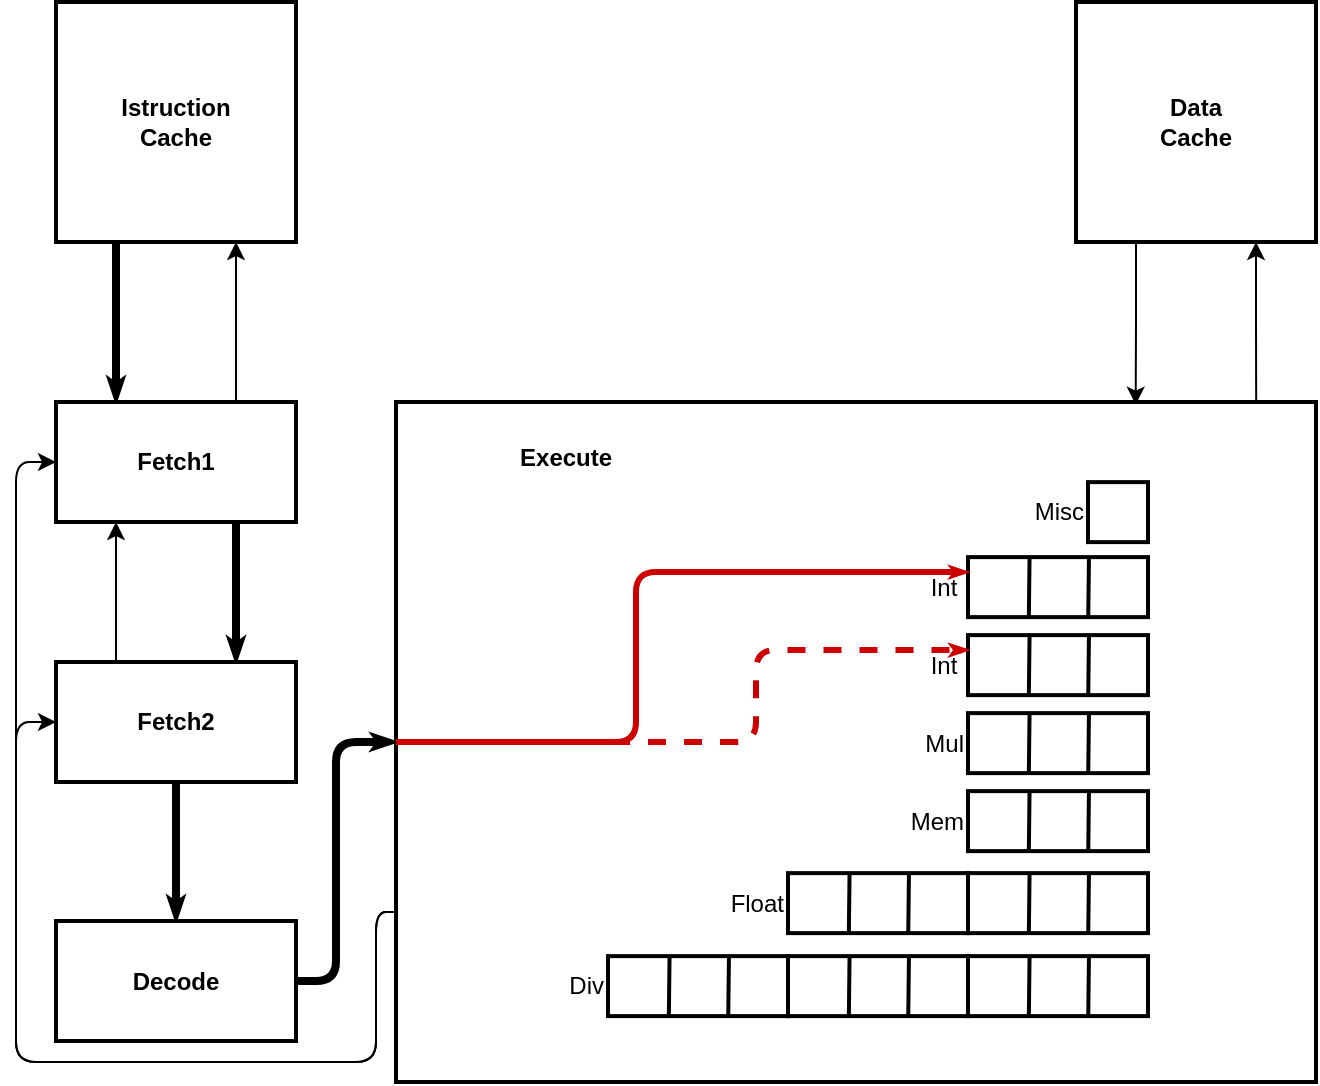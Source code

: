 <mxfile version="12.2.3" type="github" pages="1">
  <diagram id="EdAOTdUpAiUYNW-F2-T8" name="Page-1">
    <mxGraphModel dx="854" dy="456" grid="1" gridSize="10" guides="1" tooltips="1" connect="1" arrows="1" fold="1" page="1" pageScale="1" pageWidth="827" pageHeight="1169" math="0" shadow="0">
      <root>
        <mxCell id="0"/>
        <mxCell id="1" parent="0"/>
        <mxCell id="CgS1tnxDoKYdbe5IHRPY-1" style="edgeStyle=orthogonalEdgeStyle;rounded=0;orthogonalLoop=1;jettySize=auto;html=1;exitX=0.25;exitY=1;exitDx=0;exitDy=0;entryX=0.25;entryY=0;entryDx=0;entryDy=0;fontStyle=1;fontFamily=Helvetica;strokeWidth=4;endSize=0;startSize=0;startArrow=none;startFill=0;endArrow=classicThin;endFill=1;" edge="1" parent="1" source="CgS1tnxDoKYdbe5IHRPY-2" target="CgS1tnxDoKYdbe5IHRPY-5">
          <mxGeometry relative="1" as="geometry"/>
        </mxCell>
        <mxCell id="CgS1tnxDoKYdbe5IHRPY-2" value="Istruction&lt;br&gt;Cache" style="rounded=0;whiteSpace=wrap;html=1;fontStyle=1;strokeWidth=2;fontFamily=Helvetica;" vertex="1" parent="1">
          <mxGeometry x="100" y="44" width="120" height="120" as="geometry"/>
        </mxCell>
        <mxCell id="CgS1tnxDoKYdbe5IHRPY-3" style="edgeStyle=orthogonalEdgeStyle;rounded=0;orthogonalLoop=1;jettySize=auto;html=1;exitX=0.75;exitY=0;exitDx=0;exitDy=0;entryX=0.75;entryY=1;entryDx=0;entryDy=0;fontStyle=1;fontFamily=Helvetica;" edge="1" parent="1" source="CgS1tnxDoKYdbe5IHRPY-5" target="CgS1tnxDoKYdbe5IHRPY-2">
          <mxGeometry relative="1" as="geometry"/>
        </mxCell>
        <mxCell id="CgS1tnxDoKYdbe5IHRPY-4" style="edgeStyle=orthogonalEdgeStyle;rounded=0;orthogonalLoop=1;jettySize=auto;html=1;exitX=0.25;exitY=1;exitDx=0;exitDy=0;entryX=0.25;entryY=0;entryDx=0;entryDy=0;fontStyle=1;fontFamily=Helvetica;startArrow=classic;startFill=1;endArrow=none;endFill=0;" edge="1" parent="1" source="CgS1tnxDoKYdbe5IHRPY-5" target="CgS1tnxDoKYdbe5IHRPY-8">
          <mxGeometry relative="1" as="geometry"/>
        </mxCell>
        <mxCell id="CgS1tnxDoKYdbe5IHRPY-5" value="Fetch1" style="rounded=0;whiteSpace=wrap;html=1;fontStyle=1;strokeWidth=2;fontFamily=Helvetica;" vertex="1" parent="1">
          <mxGeometry x="100" y="244" width="120" height="60" as="geometry"/>
        </mxCell>
        <mxCell id="CgS1tnxDoKYdbe5IHRPY-6" style="edgeStyle=orthogonalEdgeStyle;rounded=0;orthogonalLoop=1;jettySize=auto;html=1;exitX=0.75;exitY=0;exitDx=0;exitDy=0;fontStyle=1;entryX=0.75;entryY=1;entryDx=0;entryDy=0;fontFamily=Helvetica;startArrow=classicThin;startFill=1;endArrow=none;endFill=0;strokeWidth=4;endSize=0;startSize=0;" edge="1" parent="1" source="CgS1tnxDoKYdbe5IHRPY-8" target="CgS1tnxDoKYdbe5IHRPY-5">
          <mxGeometry relative="1" as="geometry">
            <mxPoint x="110" y="404" as="targetPoint"/>
          </mxGeometry>
        </mxCell>
        <mxCell id="CgS1tnxDoKYdbe5IHRPY-7" style="edgeStyle=orthogonalEdgeStyle;rounded=0;orthogonalLoop=1;jettySize=auto;html=1;exitX=0.5;exitY=1;exitDx=0;exitDy=0;entryX=0.5;entryY=0;entryDx=0;entryDy=0;fontStyle=1;fontFamily=Helvetica;strokeWidth=4;endSize=0;startSize=0;startArrow=none;startFill=0;endArrow=classicThin;endFill=1;" edge="1" parent="1" source="CgS1tnxDoKYdbe5IHRPY-8" target="CgS1tnxDoKYdbe5IHRPY-10">
          <mxGeometry relative="1" as="geometry"/>
        </mxCell>
        <mxCell id="CgS1tnxDoKYdbe5IHRPY-8" value="Fetch2" style="rounded=0;whiteSpace=wrap;html=1;fontStyle=1;strokeWidth=2;fontFamily=Helvetica;" vertex="1" parent="1">
          <mxGeometry x="100" y="374" width="120" height="60" as="geometry"/>
        </mxCell>
        <mxCell id="CgS1tnxDoKYdbe5IHRPY-9" style="edgeStyle=orthogonalEdgeStyle;rounded=1;orthogonalLoop=1;jettySize=auto;html=1;exitX=1;exitY=0.5;exitDx=0;exitDy=0;entryX=0;entryY=0.5;entryDx=0;entryDy=0;fontFamily=Helvetica;strokeWidth=4;endSize=0;startSize=0;startArrow=none;startFill=0;endArrow=classicThin;endFill=1;" edge="1" parent="1" source="CgS1tnxDoKYdbe5IHRPY-10" target="CgS1tnxDoKYdbe5IHRPY-16">
          <mxGeometry relative="1" as="geometry">
            <mxPoint x="290" y="352" as="targetPoint"/>
            <Array as="points">
              <mxPoint x="240" y="534"/>
              <mxPoint x="240" y="414"/>
            </Array>
          </mxGeometry>
        </mxCell>
        <mxCell id="CgS1tnxDoKYdbe5IHRPY-10" value="&lt;span&gt;Decode&lt;/span&gt;" style="rounded=0;whiteSpace=wrap;html=1;fontStyle=1;strokeWidth=2;fontFamily=Helvetica;" vertex="1" parent="1">
          <mxGeometry x="100" y="503.5" width="120" height="60" as="geometry"/>
        </mxCell>
        <mxCell id="CgS1tnxDoKYdbe5IHRPY-11" style="edgeStyle=orthogonalEdgeStyle;rounded=0;orthogonalLoop=1;jettySize=auto;html=1;exitX=0.25;exitY=1;exitDx=0;exitDy=0;entryX=0.804;entryY=0.004;entryDx=0;entryDy=0;entryPerimeter=0;" edge="1" parent="1" source="CgS1tnxDoKYdbe5IHRPY-13" target="CgS1tnxDoKYdbe5IHRPY-16">
          <mxGeometry relative="1" as="geometry">
            <mxPoint x="660" y="224" as="targetPoint"/>
          </mxGeometry>
        </mxCell>
        <mxCell id="CgS1tnxDoKYdbe5IHRPY-12" style="edgeStyle=orthogonalEdgeStyle;rounded=0;orthogonalLoop=1;jettySize=auto;html=1;exitX=0.75;exitY=1;exitDx=0;exitDy=0;entryX=0.935;entryY=0.004;entryDx=0;entryDy=0;entryPerimeter=0;startArrow=classic;startFill=1;endArrow=none;endFill=0;" edge="1" parent="1" source="CgS1tnxDoKYdbe5IHRPY-13" target="CgS1tnxDoKYdbe5IHRPY-16">
          <mxGeometry relative="1" as="geometry"/>
        </mxCell>
        <mxCell id="CgS1tnxDoKYdbe5IHRPY-13" value="Data&lt;br&gt;Cache" style="rounded=0;whiteSpace=wrap;html=1;fontStyle=1;strokeWidth=2;fontFamily=Helvetica;" vertex="1" parent="1">
          <mxGeometry x="610" y="44" width="120" height="120" as="geometry"/>
        </mxCell>
        <mxCell id="CgS1tnxDoKYdbe5IHRPY-14" style="edgeStyle=orthogonalEdgeStyle;rounded=1;orthogonalLoop=1;jettySize=auto;html=1;exitX=0;exitY=0.75;exitDx=0;exitDy=0;entryX=0;entryY=0.5;entryDx=0;entryDy=0;startArrow=none;startFill=0;endArrow=classic;endFill=1;" edge="1" parent="1" source="CgS1tnxDoKYdbe5IHRPY-16" target="CgS1tnxDoKYdbe5IHRPY-5">
          <mxGeometry relative="1" as="geometry">
            <Array as="points">
              <mxPoint x="260" y="499"/>
              <mxPoint x="260" y="574"/>
              <mxPoint x="80" y="574"/>
              <mxPoint x="80" y="274"/>
            </Array>
          </mxGeometry>
        </mxCell>
        <mxCell id="CgS1tnxDoKYdbe5IHRPY-15" style="edgeStyle=orthogonalEdgeStyle;rounded=1;orthogonalLoop=1;jettySize=auto;html=1;exitX=0;exitY=0.75;exitDx=0;exitDy=0;entryX=0;entryY=0.5;entryDx=0;entryDy=0;startArrow=none;startFill=0;endArrow=classic;endFill=1;" edge="1" parent="1" source="CgS1tnxDoKYdbe5IHRPY-16" target="CgS1tnxDoKYdbe5IHRPY-8">
          <mxGeometry relative="1" as="geometry">
            <Array as="points">
              <mxPoint x="260" y="499"/>
              <mxPoint x="260" y="574"/>
              <mxPoint x="80" y="574"/>
              <mxPoint x="80" y="404"/>
            </Array>
          </mxGeometry>
        </mxCell>
        <mxCell id="CgS1tnxDoKYdbe5IHRPY-16" value="&amp;nbsp; &amp;nbsp; &amp;nbsp; &amp;nbsp; &amp;nbsp; &lt;br&gt;&amp;nbsp; &amp;nbsp; &amp;nbsp; &amp;nbsp; &amp;nbsp; &amp;nbsp; &amp;nbsp; &amp;nbsp; &amp;nbsp; &lt;b&gt;Execute&lt;/b&gt;" style="rounded=0;whiteSpace=wrap;html=1;verticalAlign=top;labelPosition=center;verticalLabelPosition=middle;align=left;strokeWidth=2;fontFamily=Helvetica;" vertex="1" parent="1">
          <mxGeometry x="270" y="244" width="460" height="340" as="geometry"/>
        </mxCell>
        <mxCell id="CgS1tnxDoKYdbe5IHRPY-17" value="Int&amp;nbsp;" style="rounded=0;whiteSpace=wrap;html=1;align=right;labelPosition=left;verticalLabelPosition=middle;verticalAlign=middle;strokeWidth=2;fontFamily=Helvetica;" vertex="1" parent="1">
          <mxGeometry x="556" y="360.559" width="90" height="30" as="geometry"/>
        </mxCell>
        <mxCell id="CgS1tnxDoKYdbe5IHRPY-18" value="" style="endArrow=none;html=1;exitX=0.338;exitY=0.997;exitDx=0;exitDy=0;exitPerimeter=0;entryX=0.342;entryY=0.003;entryDx=0;entryDy=0;entryPerimeter=0;strokeWidth=2;fontFamily=Helvetica;" edge="1" parent="1" source="CgS1tnxDoKYdbe5IHRPY-17" target="CgS1tnxDoKYdbe5IHRPY-17">
          <mxGeometry width="50" height="50" relative="1" as="geometry">
            <mxPoint x="26" y="463.559" as="sourcePoint"/>
            <mxPoint x="427" y="283.559" as="targetPoint"/>
          </mxGeometry>
        </mxCell>
        <mxCell id="CgS1tnxDoKYdbe5IHRPY-19" value="" style="endArrow=none;html=1;exitX=0.668;exitY=1.01;exitDx=0;exitDy=0;exitPerimeter=0;entryX=0.672;entryY=-0.003;entryDx=0;entryDy=0;entryPerimeter=0;strokeWidth=2;fontFamily=Helvetica;" edge="1" parent="1" source="CgS1tnxDoKYdbe5IHRPY-17" target="CgS1tnxDoKYdbe5IHRPY-17">
          <mxGeometry width="50" height="50" relative="1" as="geometry">
            <mxPoint x="465.8" y="343.939" as="sourcePoint"/>
            <mxPoint x="466" y="283.559" as="targetPoint"/>
          </mxGeometry>
        </mxCell>
        <mxCell id="CgS1tnxDoKYdbe5IHRPY-20" value="Mul" style="rounded=0;whiteSpace=wrap;html=1;align=right;labelPosition=left;verticalLabelPosition=middle;verticalAlign=middle;strokeWidth=2;fontFamily=Helvetica;" vertex="1" parent="1">
          <mxGeometry x="556" y="399.559" width="90" height="30" as="geometry"/>
        </mxCell>
        <mxCell id="CgS1tnxDoKYdbe5IHRPY-21" value="" style="endArrow=none;html=1;exitX=0.338;exitY=0.997;exitDx=0;exitDy=0;exitPerimeter=0;entryX=0.342;entryY=0.003;entryDx=0;entryDy=0;entryPerimeter=0;strokeWidth=2;fontFamily=Helvetica;" edge="1" parent="1" source="CgS1tnxDoKYdbe5IHRPY-20" target="CgS1tnxDoKYdbe5IHRPY-20">
          <mxGeometry width="50" height="50" relative="1" as="geometry">
            <mxPoint x="26" y="503.559" as="sourcePoint"/>
            <mxPoint x="427" y="323.559" as="targetPoint"/>
          </mxGeometry>
        </mxCell>
        <mxCell id="CgS1tnxDoKYdbe5IHRPY-22" value="" style="endArrow=none;html=1;exitX=0.668;exitY=1.01;exitDx=0;exitDy=0;exitPerimeter=0;entryX=0.672;entryY=-0.003;entryDx=0;entryDy=0;entryPerimeter=0;strokeWidth=2;fontFamily=Helvetica;" edge="1" parent="1" source="CgS1tnxDoKYdbe5IHRPY-20" target="CgS1tnxDoKYdbe5IHRPY-20">
          <mxGeometry width="50" height="50" relative="1" as="geometry">
            <mxPoint x="465.8" y="383.939" as="sourcePoint"/>
            <mxPoint x="466" y="323.559" as="targetPoint"/>
          </mxGeometry>
        </mxCell>
        <mxCell id="CgS1tnxDoKYdbe5IHRPY-23" value="Div" style="rounded=0;whiteSpace=wrap;html=1;align=right;labelPosition=left;verticalLabelPosition=middle;verticalAlign=middle;strokeWidth=2;fontFamily=Helvetica;" vertex="1" parent="1">
          <mxGeometry x="376" y="521.059" width="90" height="30" as="geometry"/>
        </mxCell>
        <mxCell id="CgS1tnxDoKYdbe5IHRPY-24" value="" style="endArrow=none;html=1;exitX=0.338;exitY=0.997;exitDx=0;exitDy=0;exitPerimeter=0;entryX=0.342;entryY=0.003;entryDx=0;entryDy=0;entryPerimeter=0;strokeWidth=2;fontFamily=Helvetica;" edge="1" parent="1" source="CgS1tnxDoKYdbe5IHRPY-23" target="CgS1tnxDoKYdbe5IHRPY-23">
          <mxGeometry width="50" height="50" relative="1" as="geometry">
            <mxPoint x="26" y="543.559" as="sourcePoint"/>
            <mxPoint x="427" y="363.559" as="targetPoint"/>
          </mxGeometry>
        </mxCell>
        <mxCell id="CgS1tnxDoKYdbe5IHRPY-25" value="" style="endArrow=none;html=1;exitX=0.668;exitY=1.01;exitDx=0;exitDy=0;exitPerimeter=0;entryX=0.672;entryY=-0.003;entryDx=0;entryDy=0;entryPerimeter=0;strokeWidth=2;fontFamily=Helvetica;" edge="1" parent="1" source="CgS1tnxDoKYdbe5IHRPY-23" target="CgS1tnxDoKYdbe5IHRPY-23">
          <mxGeometry width="50" height="50" relative="1" as="geometry">
            <mxPoint x="465.8" y="423.939" as="sourcePoint"/>
            <mxPoint x="466" y="363.559" as="targetPoint"/>
          </mxGeometry>
        </mxCell>
        <mxCell id="CgS1tnxDoKYdbe5IHRPY-26" value="" style="rounded=0;whiteSpace=wrap;html=1;align=right;labelPosition=left;verticalLabelPosition=middle;verticalAlign=middle;strokeWidth=2;fontFamily=Helvetica;" vertex="1" parent="1">
          <mxGeometry x="466" y="521.059" width="90" height="30" as="geometry"/>
        </mxCell>
        <mxCell id="CgS1tnxDoKYdbe5IHRPY-27" value="" style="endArrow=none;html=1;exitX=0.338;exitY=0.997;exitDx=0;exitDy=0;exitPerimeter=0;entryX=0.342;entryY=0.003;entryDx=0;entryDy=0;entryPerimeter=0;strokeWidth=2;fontFamily=Helvetica;" edge="1" parent="1" source="CgS1tnxDoKYdbe5IHRPY-26" target="CgS1tnxDoKYdbe5IHRPY-26">
          <mxGeometry width="50" height="50" relative="1" as="geometry">
            <mxPoint x="-279" y="583.559" as="sourcePoint"/>
            <mxPoint x="122" y="403.559" as="targetPoint"/>
          </mxGeometry>
        </mxCell>
        <mxCell id="CgS1tnxDoKYdbe5IHRPY-28" value="" style="endArrow=none;html=1;exitX=0.668;exitY=1.01;exitDx=0;exitDy=0;exitPerimeter=0;entryX=0.672;entryY=-0.003;entryDx=0;entryDy=0;entryPerimeter=0;strokeWidth=2;fontFamily=Helvetica;" edge="1" parent="1" source="CgS1tnxDoKYdbe5IHRPY-26" target="CgS1tnxDoKYdbe5IHRPY-26">
          <mxGeometry width="50" height="50" relative="1" as="geometry">
            <mxPoint x="160.8" y="463.939" as="sourcePoint"/>
            <mxPoint x="161" y="403.559" as="targetPoint"/>
          </mxGeometry>
        </mxCell>
        <mxCell id="CgS1tnxDoKYdbe5IHRPY-29" value="" style="rounded=0;whiteSpace=wrap;html=1;align=right;labelPosition=left;verticalLabelPosition=middle;verticalAlign=middle;strokeWidth=2;fontFamily=Helvetica;" vertex="1" parent="1">
          <mxGeometry x="556" y="521.059" width="90" height="30" as="geometry"/>
        </mxCell>
        <mxCell id="CgS1tnxDoKYdbe5IHRPY-30" value="" style="endArrow=none;html=1;exitX=0.338;exitY=0.997;exitDx=0;exitDy=0;exitPerimeter=0;entryX=0.342;entryY=0.003;entryDx=0;entryDy=0;entryPerimeter=0;strokeWidth=2;fontFamily=Helvetica;" edge="1" parent="1" source="CgS1tnxDoKYdbe5IHRPY-29" target="CgS1tnxDoKYdbe5IHRPY-29">
          <mxGeometry width="50" height="50" relative="1" as="geometry">
            <mxPoint x="-269" y="593.559" as="sourcePoint"/>
            <mxPoint x="132" y="413.559" as="targetPoint"/>
          </mxGeometry>
        </mxCell>
        <mxCell id="CgS1tnxDoKYdbe5IHRPY-31" value="" style="endArrow=none;html=1;exitX=0.668;exitY=1.01;exitDx=0;exitDy=0;exitPerimeter=0;entryX=0.672;entryY=-0.003;entryDx=0;entryDy=0;entryPerimeter=0;strokeWidth=2;fontFamily=Helvetica;" edge="1" parent="1" source="CgS1tnxDoKYdbe5IHRPY-29" target="CgS1tnxDoKYdbe5IHRPY-29">
          <mxGeometry width="50" height="50" relative="1" as="geometry">
            <mxPoint x="170.8" y="473.939" as="sourcePoint"/>
            <mxPoint x="171" y="413.559" as="targetPoint"/>
          </mxGeometry>
        </mxCell>
        <mxCell id="CgS1tnxDoKYdbe5IHRPY-32" value="Float" style="rounded=0;whiteSpace=wrap;html=1;align=right;labelPosition=left;verticalLabelPosition=middle;verticalAlign=middle;strokeWidth=2;fontFamily=Helvetica;" vertex="1" parent="1">
          <mxGeometry x="466" y="479.559" width="90" height="30" as="geometry"/>
        </mxCell>
        <mxCell id="CgS1tnxDoKYdbe5IHRPY-33" value="" style="endArrow=none;html=1;exitX=0.338;exitY=0.997;exitDx=0;exitDy=0;exitPerimeter=0;entryX=0.342;entryY=0.003;entryDx=0;entryDy=0;entryPerimeter=0;strokeWidth=2;fontFamily=Helvetica;" edge="1" parent="1" source="CgS1tnxDoKYdbe5IHRPY-32" target="CgS1tnxDoKYdbe5IHRPY-32">
          <mxGeometry width="50" height="50" relative="1" as="geometry">
            <mxPoint x="-259" y="603.559" as="sourcePoint"/>
            <mxPoint x="142" y="423.559" as="targetPoint"/>
          </mxGeometry>
        </mxCell>
        <mxCell id="CgS1tnxDoKYdbe5IHRPY-34" value="" style="endArrow=none;html=1;exitX=0.668;exitY=1.01;exitDx=0;exitDy=0;exitPerimeter=0;entryX=0.672;entryY=-0.003;entryDx=0;entryDy=0;entryPerimeter=0;strokeWidth=2;fontFamily=Helvetica;" edge="1" parent="1" source="CgS1tnxDoKYdbe5IHRPY-32" target="CgS1tnxDoKYdbe5IHRPY-32">
          <mxGeometry width="50" height="50" relative="1" as="geometry">
            <mxPoint x="180.8" y="483.939" as="sourcePoint"/>
            <mxPoint x="181" y="423.559" as="targetPoint"/>
          </mxGeometry>
        </mxCell>
        <mxCell id="CgS1tnxDoKYdbe5IHRPY-35" value="" style="rounded=0;whiteSpace=wrap;html=1;align=right;labelPosition=left;verticalLabelPosition=middle;verticalAlign=middle;strokeWidth=2;fontFamily=Helvetica;" vertex="1" parent="1">
          <mxGeometry x="556" y="479.559" width="90" height="30" as="geometry"/>
        </mxCell>
        <mxCell id="CgS1tnxDoKYdbe5IHRPY-36" value="" style="endArrow=none;html=1;exitX=0.338;exitY=0.997;exitDx=0;exitDy=0;exitPerimeter=0;entryX=0.342;entryY=0.003;entryDx=0;entryDy=0;entryPerimeter=0;strokeWidth=2;fontFamily=Helvetica;" edge="1" parent="1" source="CgS1tnxDoKYdbe5IHRPY-35" target="CgS1tnxDoKYdbe5IHRPY-35">
          <mxGeometry width="50" height="50" relative="1" as="geometry">
            <mxPoint x="-249" y="613.559" as="sourcePoint"/>
            <mxPoint x="152" y="433.559" as="targetPoint"/>
          </mxGeometry>
        </mxCell>
        <mxCell id="CgS1tnxDoKYdbe5IHRPY-37" value="" style="endArrow=none;html=1;exitX=0.668;exitY=1.01;exitDx=0;exitDy=0;exitPerimeter=0;entryX=0.672;entryY=-0.003;entryDx=0;entryDy=0;entryPerimeter=0;strokeWidth=2;fontFamily=Helvetica;" edge="1" parent="1" source="CgS1tnxDoKYdbe5IHRPY-35" target="CgS1tnxDoKYdbe5IHRPY-35">
          <mxGeometry width="50" height="50" relative="1" as="geometry">
            <mxPoint x="190.8" y="493.939" as="sourcePoint"/>
            <mxPoint x="191" y="433.559" as="targetPoint"/>
          </mxGeometry>
        </mxCell>
        <mxCell id="CgS1tnxDoKYdbe5IHRPY-38" value="Mem" style="rounded=0;whiteSpace=wrap;html=1;align=right;labelPosition=left;verticalLabelPosition=middle;verticalAlign=middle;strokeWidth=2;fontFamily=Helvetica;" vertex="1" parent="1">
          <mxGeometry x="556" y="438.559" width="90" height="30" as="geometry"/>
        </mxCell>
        <mxCell id="CgS1tnxDoKYdbe5IHRPY-39" value="" style="endArrow=none;html=1;exitX=0.338;exitY=0.997;exitDx=0;exitDy=0;exitPerimeter=0;entryX=0.342;entryY=0.003;entryDx=0;entryDy=0;entryPerimeter=0;strokeWidth=2;fontFamily=Helvetica;" edge="1" parent="1" source="CgS1tnxDoKYdbe5IHRPY-38" target="CgS1tnxDoKYdbe5IHRPY-38">
          <mxGeometry width="50" height="50" relative="1" as="geometry">
            <mxPoint x="26" y="621.559" as="sourcePoint"/>
            <mxPoint x="427" y="441.559" as="targetPoint"/>
          </mxGeometry>
        </mxCell>
        <mxCell id="CgS1tnxDoKYdbe5IHRPY-40" value="" style="endArrow=none;html=1;exitX=0.668;exitY=1.01;exitDx=0;exitDy=0;exitPerimeter=0;entryX=0.672;entryY=-0.003;entryDx=0;entryDy=0;entryPerimeter=0;strokeWidth=2;fontFamily=Helvetica;" edge="1" parent="1" source="CgS1tnxDoKYdbe5IHRPY-38" target="CgS1tnxDoKYdbe5IHRPY-38">
          <mxGeometry width="50" height="50" relative="1" as="geometry">
            <mxPoint x="465.8" y="501.939" as="sourcePoint"/>
            <mxPoint x="466" y="441.559" as="targetPoint"/>
          </mxGeometry>
        </mxCell>
        <mxCell id="CgS1tnxDoKYdbe5IHRPY-41" value="Misc" style="rounded=0;whiteSpace=wrap;html=1;align=right;labelPosition=left;verticalLabelPosition=middle;verticalAlign=middle;strokeWidth=2;fontFamily=Helvetica;" vertex="1" parent="1">
          <mxGeometry x="616" y="284.059" width="30" height="30" as="geometry"/>
        </mxCell>
        <mxCell id="CgS1tnxDoKYdbe5IHRPY-42" value="Int&amp;nbsp;" style="rounded=0;whiteSpace=wrap;html=1;align=right;labelPosition=left;verticalLabelPosition=middle;verticalAlign=middle;strokeWidth=2;fontFamily=Helvetica;" vertex="1" parent="1">
          <mxGeometry x="556" y="321.559" width="90" height="30" as="geometry"/>
        </mxCell>
        <mxCell id="CgS1tnxDoKYdbe5IHRPY-43" value="" style="endArrow=none;html=1;exitX=0.338;exitY=0.997;exitDx=0;exitDy=0;exitPerimeter=0;entryX=0.342;entryY=0.003;entryDx=0;entryDy=0;entryPerimeter=0;strokeWidth=2;fontFamily=Helvetica;" edge="1" parent="1" source="CgS1tnxDoKYdbe5IHRPY-42" target="CgS1tnxDoKYdbe5IHRPY-42">
          <mxGeometry width="50" height="50" relative="1" as="geometry">
            <mxPoint x="26" y="423.559" as="sourcePoint"/>
            <mxPoint x="427" y="243.559" as="targetPoint"/>
          </mxGeometry>
        </mxCell>
        <mxCell id="CgS1tnxDoKYdbe5IHRPY-44" value="" style="endArrow=none;html=1;exitX=0.668;exitY=1.01;exitDx=0;exitDy=0;exitPerimeter=0;entryX=0.672;entryY=-0.003;entryDx=0;entryDy=0;entryPerimeter=0;strokeWidth=2;fontFamily=Helvetica;" edge="1" parent="1" source="CgS1tnxDoKYdbe5IHRPY-42" target="CgS1tnxDoKYdbe5IHRPY-42">
          <mxGeometry width="50" height="50" relative="1" as="geometry">
            <mxPoint x="465.8" y="303.939" as="sourcePoint"/>
            <mxPoint x="466" y="243.559" as="targetPoint"/>
          </mxGeometry>
        </mxCell>
        <mxCell id="CgS1tnxDoKYdbe5IHRPY-45" value="" style="endArrow=classicThin;html=1;strokeWidth=3;entryX=0;entryY=0.25;entryDx=0;entryDy=0;exitX=0;exitY=0.5;exitDx=0;exitDy=0;endSize=0;fillColor=#f8cecc;strokeColor=#CC0000;endFill=1;" edge="1" parent="1" source="CgS1tnxDoKYdbe5IHRPY-16" target="CgS1tnxDoKYdbe5IHRPY-42">
          <mxGeometry width="50" height="50" relative="1" as="geometry">
            <mxPoint x="70" y="660" as="sourcePoint"/>
            <mxPoint x="120" y="610" as="targetPoint"/>
            <Array as="points">
              <mxPoint x="390" y="414"/>
              <mxPoint x="390" y="329"/>
            </Array>
          </mxGeometry>
        </mxCell>
        <mxCell id="CgS1tnxDoKYdbe5IHRPY-46" value="" style="endArrow=classicThin;dashed=1;html=1;strokeWidth=3;entryX=0;entryY=0.25;entryDx=0;entryDy=0;exitX=0;exitY=0.5;exitDx=0;exitDy=0;endFill=1;endSize=0;fillColor=#f8cecc;strokeColor=#CC0000;" edge="1" parent="1" source="CgS1tnxDoKYdbe5IHRPY-16" target="CgS1tnxDoKYdbe5IHRPY-17">
          <mxGeometry width="50" height="50" relative="1" as="geometry">
            <mxPoint x="70" y="660" as="sourcePoint"/>
            <mxPoint x="120" y="610" as="targetPoint"/>
            <Array as="points">
              <mxPoint x="450" y="414"/>
              <mxPoint x="450" y="368"/>
            </Array>
          </mxGeometry>
        </mxCell>
      </root>
    </mxGraphModel>
  </diagram>
</mxfile>

